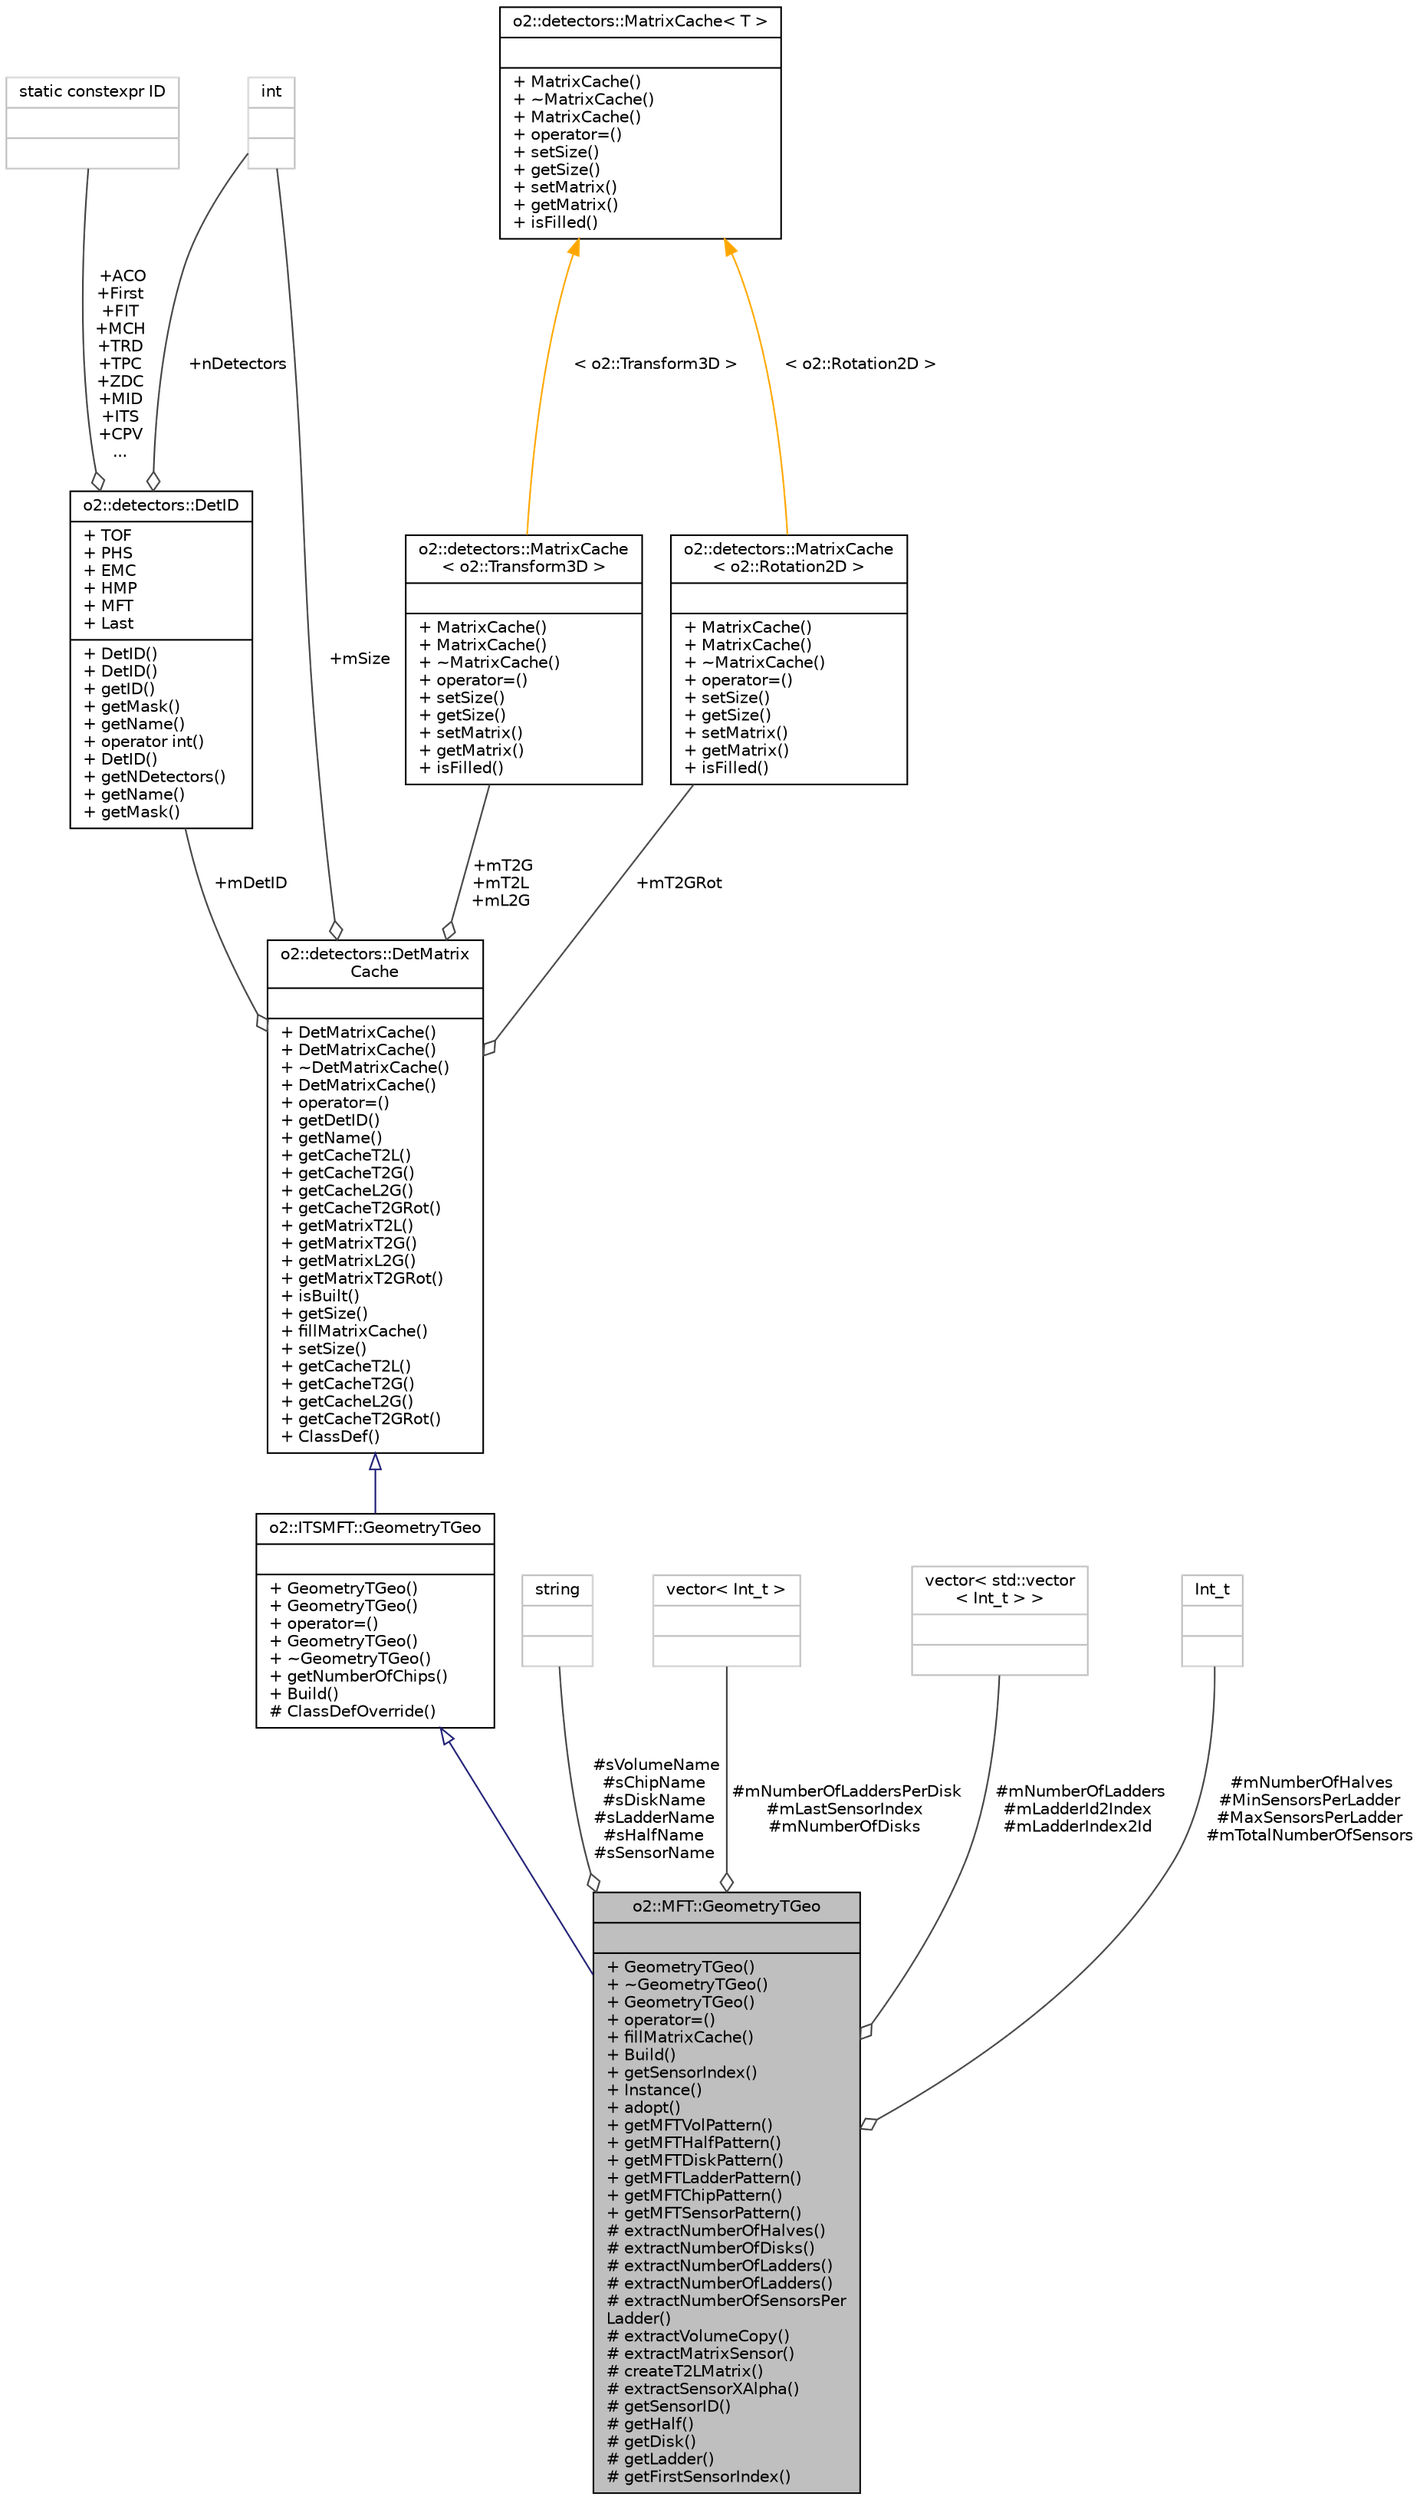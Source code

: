 digraph "o2::MFT::GeometryTGeo"
{
 // INTERACTIVE_SVG=YES
  bgcolor="transparent";
  edge [fontname="Helvetica",fontsize="10",labelfontname="Helvetica",labelfontsize="10"];
  node [fontname="Helvetica",fontsize="10",shape=record];
  Node1 [label="{o2::MFT::GeometryTGeo\n||+ GeometryTGeo()\l+ ~GeometryTGeo()\l+ GeometryTGeo()\l+ operator=()\l+ fillMatrixCache()\l+ Build()\l+ getSensorIndex()\l+ Instance()\l+ adopt()\l+ getMFTVolPattern()\l+ getMFTHalfPattern()\l+ getMFTDiskPattern()\l+ getMFTLadderPattern()\l+ getMFTChipPattern()\l+ getMFTSensorPattern()\l# extractNumberOfHalves()\l# extractNumberOfDisks()\l# extractNumberOfLadders()\l# extractNumberOfLadders()\l# extractNumberOfSensorsPer\lLadder()\l# extractVolumeCopy()\l# extractMatrixSensor()\l# createT2LMatrix()\l# extractSensorXAlpha()\l# getSensorID()\l# getHalf()\l# getDisk()\l# getLadder()\l# getFirstSensorIndex()\l}",height=0.2,width=0.4,color="black", fillcolor="grey75", style="filled" fontcolor="black"];
  Node2 -> Node1 [dir="back",color="midnightblue",fontsize="10",style="solid",arrowtail="onormal",fontname="Helvetica"];
  Node2 [label="{o2::ITSMFT::GeometryTGeo\n||+ GeometryTGeo()\l+ GeometryTGeo()\l+ operator=()\l+ GeometryTGeo()\l+ ~GeometryTGeo()\l+ getNumberOfChips()\l+ Build()\l# ClassDefOverride()\l}",height=0.2,width=0.4,color="black",URL="$d7/d98/classo2_1_1ITSMFT_1_1GeometryTGeo.html"];
  Node3 -> Node2 [dir="back",color="midnightblue",fontsize="10",style="solid",arrowtail="onormal",fontname="Helvetica"];
  Node3 [label="{o2::detectors::DetMatrix\lCache\n||+ DetMatrixCache()\l+ DetMatrixCache()\l+ ~DetMatrixCache()\l+ DetMatrixCache()\l+ operator=()\l+ getDetID()\l+ getName()\l+ getCacheT2L()\l+ getCacheT2G()\l+ getCacheL2G()\l+ getCacheT2GRot()\l+ getMatrixT2L()\l+ getMatrixT2G()\l+ getMatrixL2G()\l+ getMatrixT2GRot()\l+ isBuilt()\l+ getSize()\l+ fillMatrixCache()\l+ setSize()\l+ getCacheT2L()\l+ getCacheT2G()\l+ getCacheL2G()\l+ getCacheT2GRot()\l+ ClassDef()\l}",height=0.2,width=0.4,color="black",URL="$df/d06/classo2_1_1detectors_1_1DetMatrixCache.html"];
  Node4 -> Node3 [color="grey25",fontsize="10",style="solid",label=" +mDetID" ,arrowhead="odiamond",fontname="Helvetica"];
  Node4 [label="{o2::detectors::DetID\n|+ TOF\l+ PHS\l+ EMC\l+ HMP\l+ MFT\l+ Last\l|+ DetID()\l+ DetID()\l+ getID()\l+ getMask()\l+ getName()\l+ operator int()\l+ DetID()\l+ getNDetectors()\l+ getName()\l+ getMask()\l}",height=0.2,width=0.4,color="black",URL="$d6/dd5/classo2_1_1detectors_1_1DetID.html",tooltip="Static class with identifiers, bitmasks and names for ALICE detectors. "];
  Node5 -> Node4 [color="grey25",fontsize="10",style="solid",label=" +ACO\n+First\n+FIT\n+MCH\n+TRD\n+TPC\n+ZDC\n+MID\n+ITS\n+CPV\n..." ,arrowhead="odiamond",fontname="Helvetica"];
  Node5 [label="{static constexpr ID\n||}",height=0.2,width=0.4,color="grey75"];
  Node6 -> Node4 [color="grey25",fontsize="10",style="solid",label=" +nDetectors" ,arrowhead="odiamond",fontname="Helvetica"];
  Node6 [label="{int\n||}",height=0.2,width=0.4,color="grey75"];
  Node7 -> Node3 [color="grey25",fontsize="10",style="solid",label=" +mT2G\n+mT2L\n+mL2G" ,arrowhead="odiamond",fontname="Helvetica"];
  Node7 [label="{o2::detectors::MatrixCache\l\< o2::Transform3D \>\n||+ MatrixCache()\l+ MatrixCache()\l+ ~MatrixCache()\l+ operator=()\l+ setSize()\l+ getSize()\l+ setMatrix()\l+ getMatrix()\l+ isFilled()\l}",height=0.2,width=0.4,color="black",URL="$d4/daa/classo2_1_1detectors_1_1MatrixCache.html"];
  Node8 -> Node7 [dir="back",color="orange",fontsize="10",style="solid",label=" \< o2::Transform3D \>" ,fontname="Helvetica"];
  Node8 [label="{o2::detectors::MatrixCache\< T \>\n||+ MatrixCache()\l+ ~MatrixCache()\l+ MatrixCache()\l+ operator=()\l+ setSize()\l+ getSize()\l+ setMatrix()\l+ getMatrix()\l+ isFilled()\l}",height=0.2,width=0.4,color="black",URL="$d4/daa/classo2_1_1detectors_1_1MatrixCache.html",tooltip="MatrixCache is a vector of cached transform matrices (per sensor) for specific Transformation type..."];
  Node6 -> Node3 [color="grey25",fontsize="10",style="solid",label=" +mSize" ,arrowhead="odiamond",fontname="Helvetica"];
  Node9 -> Node3 [color="grey25",fontsize="10",style="solid",label=" +mT2GRot" ,arrowhead="odiamond",fontname="Helvetica"];
  Node9 [label="{o2::detectors::MatrixCache\l\< o2::Rotation2D \>\n||+ MatrixCache()\l+ MatrixCache()\l+ ~MatrixCache()\l+ operator=()\l+ setSize()\l+ getSize()\l+ setMatrix()\l+ getMatrix()\l+ isFilled()\l}",height=0.2,width=0.4,color="black",URL="$d4/daa/classo2_1_1detectors_1_1MatrixCache.html"];
  Node8 -> Node9 [dir="back",color="orange",fontsize="10",style="solid",label=" \< o2::Rotation2D \>" ,fontname="Helvetica"];
  Node10 -> Node1 [color="grey25",fontsize="10",style="solid",label=" #sVolumeName\n#sChipName\n#sDiskName\n#sLadderName\n#sHalfName\n#sSensorName" ,arrowhead="odiamond",fontname="Helvetica"];
  Node10 [label="{string\n||}",height=0.2,width=0.4,color="grey75"];
  Node11 -> Node1 [color="grey25",fontsize="10",style="solid",label=" #mNumberOfLaddersPerDisk\n#mLastSensorIndex\n#mNumberOfDisks" ,arrowhead="odiamond",fontname="Helvetica"];
  Node11 [label="{vector\< Int_t \>\n||}",height=0.2,width=0.4,color="grey75"];
  Node12 -> Node1 [color="grey25",fontsize="10",style="solid",label=" #mNumberOfLadders\n#mLadderId2Index\n#mLadderIndex2Id" ,arrowhead="odiamond",fontname="Helvetica"];
  Node12 [label="{vector\< std::vector\l\< Int_t \> \>\n||}",height=0.2,width=0.4,color="grey75"];
  Node13 -> Node1 [color="grey25",fontsize="10",style="solid",label=" #mNumberOfHalves\n#MinSensorsPerLadder\n#MaxSensorsPerLadder\n#mTotalNumberOfSensors" ,arrowhead="odiamond",fontname="Helvetica"];
  Node13 [label="{Int_t\n||}",height=0.2,width=0.4,color="grey75"];
}
